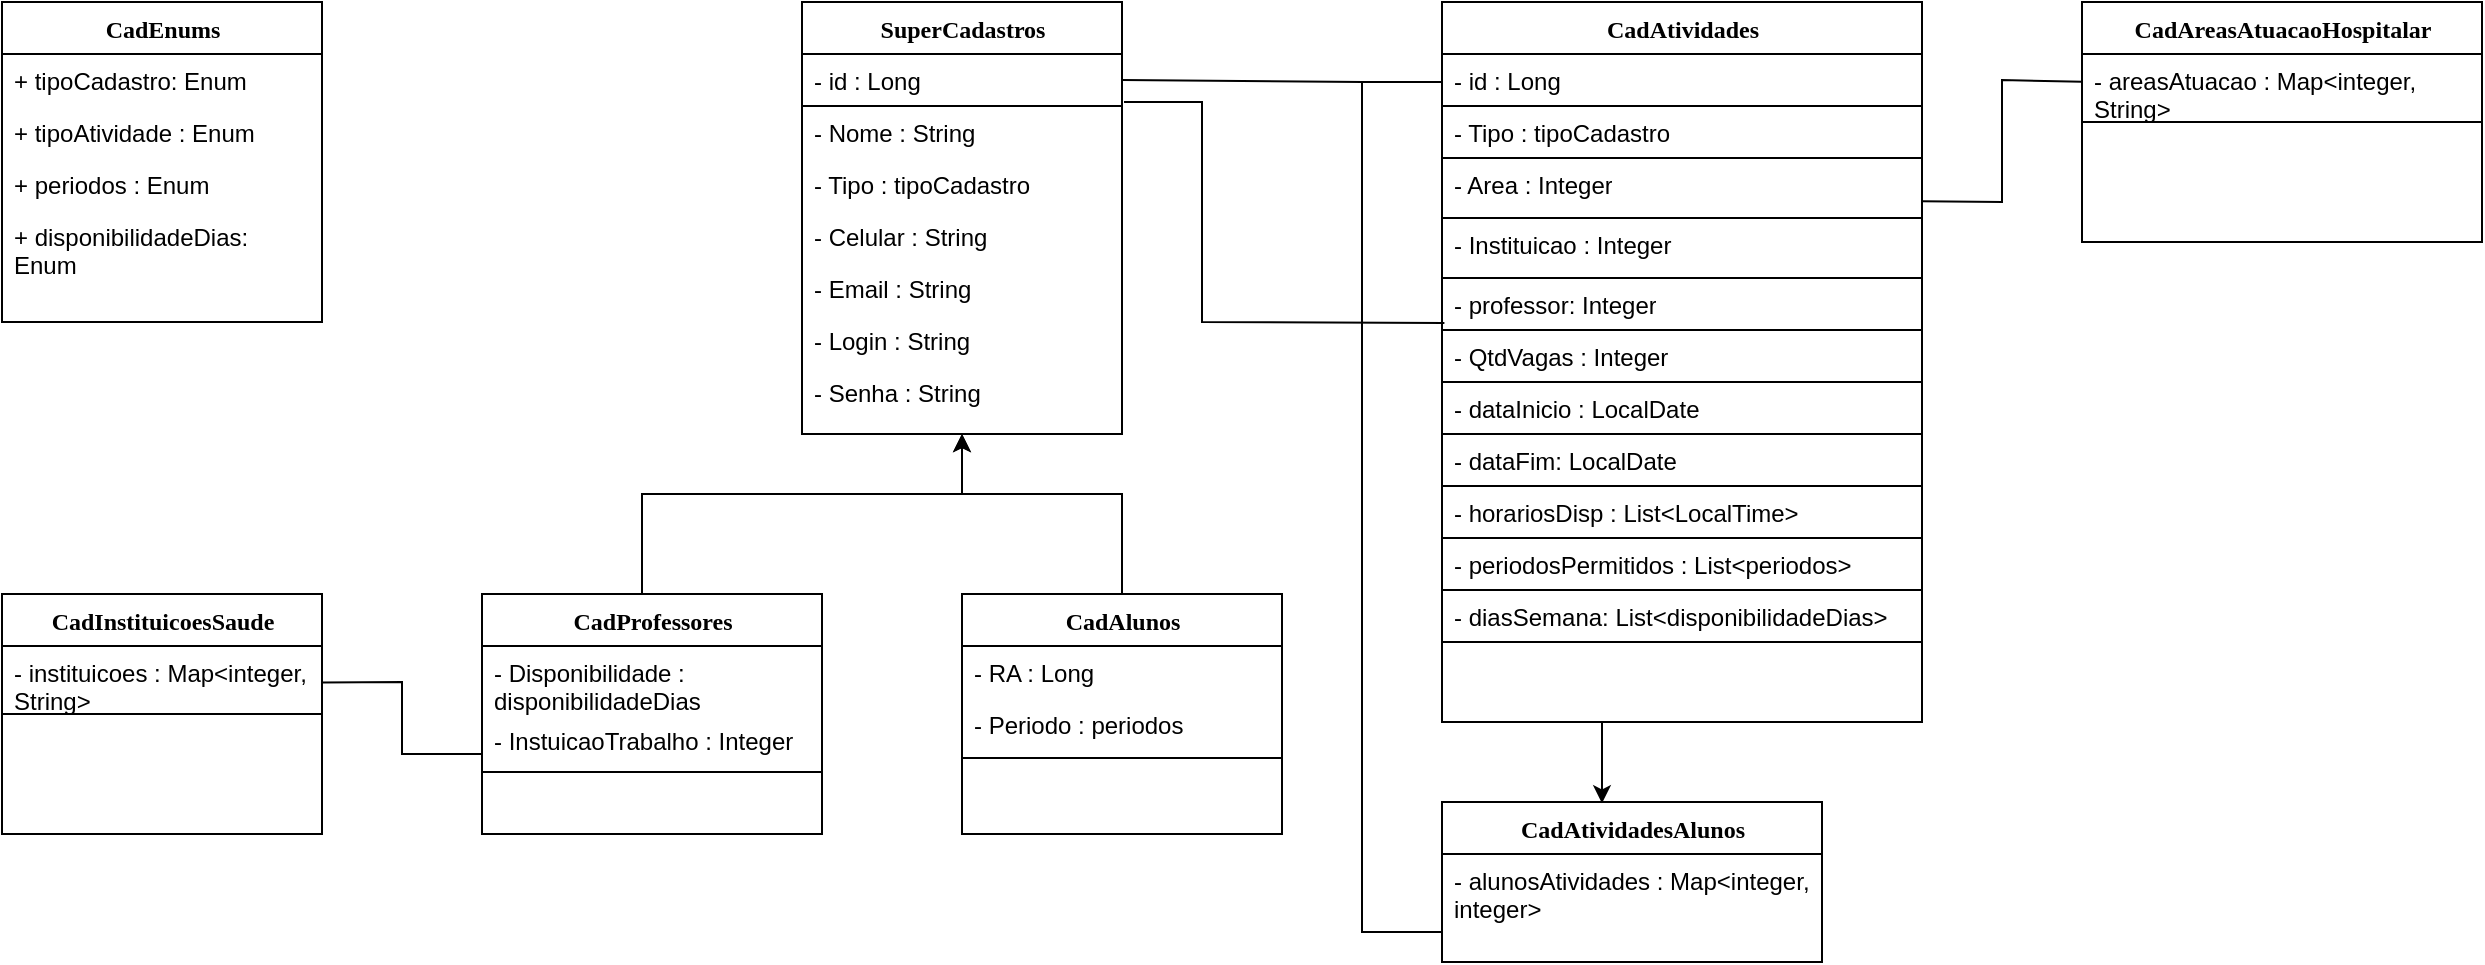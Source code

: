 <mxfile version="26.0.16">
  <diagram name="Page-1" id="6133507b-19e7-1e82-6fc7-422aa6c4b21f">
    <mxGraphModel dx="989" dy="577" grid="1" gridSize="10" guides="1" tooltips="1" connect="1" arrows="1" fold="1" page="1" pageScale="1" pageWidth="1100" pageHeight="850" background="none" math="0" shadow="0">
      <root>
        <mxCell id="0" />
        <mxCell id="1" parent="0" />
        <mxCell id="78961159f06e98e8-17" value="SuperCadastros" style="swimlane;html=1;fontStyle=1;align=center;verticalAlign=top;childLayout=stackLayout;horizontal=1;startSize=26;horizontalStack=0;resizeParent=1;resizeLast=0;collapsible=1;marginBottom=0;swimlaneFillColor=#ffffff;rounded=0;shadow=0;comic=0;labelBackgroundColor=none;strokeWidth=1;fillColor=none;fontFamily=Verdana;fontSize=12" parent="1" vertex="1">
          <mxGeometry x="760" y="40" width="160" height="216" as="geometry" />
        </mxCell>
        <mxCell id="78961159f06e98e8-23" value="- id : Long" style="text;html=1;strokeColor=default;fillColor=none;align=left;verticalAlign=top;spacingLeft=4;spacingRight=4;whiteSpace=wrap;overflow=hidden;rotatable=0;points=[[0,0.5],[1,0.5]];portConstraint=eastwest;" parent="78961159f06e98e8-17" vertex="1">
          <mxGeometry y="26" width="160" height="26" as="geometry" />
        </mxCell>
        <mxCell id="78961159f06e98e8-24" value="- Nome : String" style="text;html=1;strokeColor=none;fillColor=none;align=left;verticalAlign=top;spacingLeft=4;spacingRight=4;whiteSpace=wrap;overflow=hidden;rotatable=0;points=[[0,0.5],[1,0.5]];portConstraint=eastwest;" parent="78961159f06e98e8-17" vertex="1">
          <mxGeometry y="52" width="160" height="26" as="geometry" />
        </mxCell>
        <mxCell id="b2nR_o1RXAUHNMXIAekX-2" value="- Tipo : tipoCadastro" style="text;html=1;strokeColor=none;fillColor=none;align=left;verticalAlign=top;spacingLeft=4;spacingRight=4;whiteSpace=wrap;overflow=hidden;rotatable=0;points=[[0,0.5],[1,0.5]];portConstraint=eastwest;" vertex="1" parent="78961159f06e98e8-17">
          <mxGeometry y="78" width="160" height="26" as="geometry" />
        </mxCell>
        <mxCell id="b2nR_o1RXAUHNMXIAekX-22" value="- Celular : String" style="text;html=1;strokeColor=none;fillColor=none;align=left;verticalAlign=top;spacingLeft=4;spacingRight=4;whiteSpace=wrap;overflow=hidden;rotatable=0;points=[[0,0.5],[1,0.5]];portConstraint=eastwest;" vertex="1" parent="78961159f06e98e8-17">
          <mxGeometry y="104" width="160" height="26" as="geometry" />
        </mxCell>
        <mxCell id="b2nR_o1RXAUHNMXIAekX-23" value="- Email : String" style="text;html=1;strokeColor=none;fillColor=none;align=left;verticalAlign=top;spacingLeft=4;spacingRight=4;whiteSpace=wrap;overflow=hidden;rotatable=0;points=[[0,0.5],[1,0.5]];portConstraint=eastwest;" vertex="1" parent="78961159f06e98e8-17">
          <mxGeometry y="130" width="160" height="26" as="geometry" />
        </mxCell>
        <mxCell id="b2nR_o1RXAUHNMXIAekX-69" value="- Login : String" style="text;html=1;strokeColor=none;fillColor=none;align=left;verticalAlign=top;spacingLeft=4;spacingRight=4;whiteSpace=wrap;overflow=hidden;rotatable=0;points=[[0,0.5],[1,0.5]];portConstraint=eastwest;" vertex="1" parent="78961159f06e98e8-17">
          <mxGeometry y="156" width="160" height="26" as="geometry" />
        </mxCell>
        <mxCell id="b2nR_o1RXAUHNMXIAekX-70" value="- Senha : String" style="text;html=1;strokeColor=none;fillColor=none;align=left;verticalAlign=top;spacingLeft=4;spacingRight=4;whiteSpace=wrap;overflow=hidden;rotatable=0;points=[[0,0.5],[1,0.5]];portConstraint=eastwest;" vertex="1" parent="78961159f06e98e8-17">
          <mxGeometry y="182" width="160" height="28" as="geometry" />
        </mxCell>
        <mxCell id="b2nR_o1RXAUHNMXIAekX-3" style="edgeStyle=orthogonalEdgeStyle;rounded=0;orthogonalLoop=1;jettySize=auto;html=1;entryX=0.5;entryY=1;entryDx=0;entryDy=0;" edge="1" parent="1" source="78961159f06e98e8-43">
          <mxGeometry relative="1" as="geometry">
            <mxPoint x="840" y="256" as="targetPoint" />
            <Array as="points">
              <mxPoint x="680" y="286" />
              <mxPoint x="840" y="286" />
            </Array>
          </mxGeometry>
        </mxCell>
        <mxCell id="78961159f06e98e8-43" value="CadProfessores" style="swimlane;html=1;fontStyle=1;align=center;verticalAlign=top;childLayout=stackLayout;horizontal=1;startSize=26;horizontalStack=0;resizeParent=1;resizeLast=0;collapsible=1;marginBottom=0;swimlaneFillColor=#ffffff;rounded=0;shadow=0;comic=0;labelBackgroundColor=none;strokeWidth=1;fillColor=none;fontFamily=Verdana;fontSize=12" parent="1" vertex="1">
          <mxGeometry x="600" y="336" width="170" height="120" as="geometry" />
        </mxCell>
        <mxCell id="78961159f06e98e8-44" value="- Disponibilidade : disponibilidadeDias" style="text;html=1;strokeColor=none;fillColor=none;align=left;verticalAlign=top;spacingLeft=4;spacingRight=4;whiteSpace=wrap;overflow=hidden;rotatable=0;points=[[0,0.5],[1,0.5]];portConstraint=eastwest;" parent="78961159f06e98e8-43" vertex="1">
          <mxGeometry y="26" width="170" height="34" as="geometry" />
        </mxCell>
        <mxCell id="b2nR_o1RXAUHNMXIAekX-20" value="- InstuicaoTrabalho : Integer" style="text;html=1;strokeColor=none;fillColor=none;align=left;verticalAlign=top;spacingLeft=4;spacingRight=4;whiteSpace=wrap;overflow=hidden;rotatable=0;points=[[0,0.5],[1,0.5]];portConstraint=eastwest;" vertex="1" parent="78961159f06e98e8-43">
          <mxGeometry y="60" width="170" height="28" as="geometry" />
        </mxCell>
        <mxCell id="78961159f06e98e8-51" value="" style="line;html=1;strokeWidth=1;fillColor=none;align=left;verticalAlign=middle;spacingTop=-1;spacingLeft=3;spacingRight=3;rotatable=0;labelPosition=right;points=[];portConstraint=eastwest;" parent="78961159f06e98e8-43" vertex="1">
          <mxGeometry y="88" width="170" height="2" as="geometry" />
        </mxCell>
        <mxCell id="b2nR_o1RXAUHNMXIAekX-19" style="edgeStyle=orthogonalEdgeStyle;rounded=0;orthogonalLoop=1;jettySize=auto;html=1;entryX=0.5;entryY=1;entryDx=0;entryDy=0;" edge="1" parent="1" source="b2nR_o1RXAUHNMXIAekX-4">
          <mxGeometry relative="1" as="geometry">
            <mxPoint x="840" y="256" as="targetPoint" />
            <Array as="points">
              <mxPoint x="920" y="286" />
              <mxPoint x="840" y="286" />
            </Array>
          </mxGeometry>
        </mxCell>
        <mxCell id="b2nR_o1RXAUHNMXIAekX-4" value="CadAlunos" style="swimlane;html=1;fontStyle=1;align=center;verticalAlign=top;childLayout=stackLayout;horizontal=1;startSize=26;horizontalStack=0;resizeParent=1;resizeLast=0;collapsible=1;marginBottom=0;swimlaneFillColor=#ffffff;rounded=0;shadow=0;comic=0;labelBackgroundColor=none;strokeWidth=1;fillColor=none;fontFamily=Verdana;fontSize=12" vertex="1" parent="1">
          <mxGeometry x="840" y="336" width="160" height="120" as="geometry" />
        </mxCell>
        <mxCell id="b2nR_o1RXAUHNMXIAekX-5" value="- RA : Long" style="text;html=1;strokeColor=none;fillColor=none;align=left;verticalAlign=top;spacingLeft=4;spacingRight=4;whiteSpace=wrap;overflow=hidden;rotatable=0;points=[[0,0.5],[1,0.5]];portConstraint=eastwest;" vertex="1" parent="b2nR_o1RXAUHNMXIAekX-4">
          <mxGeometry y="26" width="160" height="26" as="geometry" />
        </mxCell>
        <mxCell id="b2nR_o1RXAUHNMXIAekX-21" value="- Periodo : periodos" style="text;html=1;strokeColor=none;fillColor=none;align=left;verticalAlign=top;spacingLeft=4;spacingRight=4;whiteSpace=wrap;overflow=hidden;rotatable=0;points=[[0,0.5],[1,0.5]];portConstraint=eastwest;" vertex="1" parent="b2nR_o1RXAUHNMXIAekX-4">
          <mxGeometry y="52" width="160" height="26" as="geometry" />
        </mxCell>
        <mxCell id="b2nR_o1RXAUHNMXIAekX-8" value="" style="line;html=1;strokeWidth=1;fillColor=none;align=left;verticalAlign=middle;spacingTop=-1;spacingLeft=3;spacingRight=3;rotatable=0;labelPosition=right;points=[];portConstraint=eastwest;" vertex="1" parent="b2nR_o1RXAUHNMXIAekX-4">
          <mxGeometry y="78" width="160" height="8" as="geometry" />
        </mxCell>
        <mxCell id="b2nR_o1RXAUHNMXIAekX-24" value="CadInstituicoesSaude" style="swimlane;html=1;fontStyle=1;align=center;verticalAlign=top;childLayout=stackLayout;horizontal=1;startSize=26;horizontalStack=0;resizeParent=1;resizeLast=0;collapsible=1;marginBottom=0;swimlaneFillColor=#ffffff;rounded=0;shadow=0;comic=0;labelBackgroundColor=none;strokeWidth=1;fillColor=none;fontFamily=Verdana;fontSize=12" vertex="1" parent="1">
          <mxGeometry x="360" y="336" width="160" height="120" as="geometry" />
        </mxCell>
        <mxCell id="b2nR_o1RXAUHNMXIAekX-25" value="- instituicoes : Map&amp;lt;integer, String&amp;gt;" style="text;html=1;strokeColor=default;fillColor=none;align=left;verticalAlign=top;spacingLeft=4;spacingRight=4;whiteSpace=wrap;overflow=hidden;rotatable=0;points=[[0,0.5],[1,0.5]];portConstraint=eastwest;" vertex="1" parent="b2nR_o1RXAUHNMXIAekX-24">
          <mxGeometry y="26" width="160" height="34" as="geometry" />
        </mxCell>
        <mxCell id="b2nR_o1RXAUHNMXIAekX-28" value="" style="endArrow=none;html=1;rounded=0;entryX=1;entryY=0.538;entryDx=0;entryDy=0;entryPerimeter=0;" edge="1" parent="1" target="b2nR_o1RXAUHNMXIAekX-25">
          <mxGeometry width="50" height="50" relative="1" as="geometry">
            <mxPoint x="600" y="416" as="sourcePoint" />
            <mxPoint x="720" y="316" as="targetPoint" />
            <Array as="points">
              <mxPoint x="560" y="416" />
              <mxPoint x="560" y="380" />
            </Array>
          </mxGeometry>
        </mxCell>
        <mxCell id="b2nR_o1RXAUHNMXIAekX-68" value="" style="edgeStyle=orthogonalEdgeStyle;rounded=0;orthogonalLoop=1;jettySize=auto;html=1;entryX=0.421;entryY=0.008;entryDx=0;entryDy=0;entryPerimeter=0;" edge="1" parent="1" target="b2nR_o1RXAUHNMXIAekX-60">
          <mxGeometry relative="1" as="geometry">
            <mxPoint x="1160" y="400" as="sourcePoint" />
            <Array as="points">
              <mxPoint x="1160" y="421" />
              <mxPoint x="1160" y="421" />
            </Array>
          </mxGeometry>
        </mxCell>
        <mxCell id="b2nR_o1RXAUHNMXIAekX-30" value="CadAtividades" style="swimlane;html=1;fontStyle=1;align=center;verticalAlign=top;childLayout=stackLayout;horizontal=1;startSize=26;horizontalStack=0;resizeParent=1;resizeLast=0;collapsible=1;marginBottom=0;swimlaneFillColor=#ffffff;rounded=0;shadow=0;comic=0;labelBackgroundColor=none;strokeWidth=1;fillColor=none;fontFamily=Verdana;fontSize=12" vertex="1" parent="1">
          <mxGeometry x="1080" y="40" width="240" height="360" as="geometry" />
        </mxCell>
        <mxCell id="b2nR_o1RXAUHNMXIAekX-31" value="- id : Long" style="text;html=1;strokeColor=default;fillColor=none;align=left;verticalAlign=top;spacingLeft=4;spacingRight=4;whiteSpace=wrap;overflow=hidden;rotatable=0;points=[[0,0.5],[1,0.5]];portConstraint=eastwest;perimeterSpacing=1;" vertex="1" parent="b2nR_o1RXAUHNMXIAekX-30">
          <mxGeometry y="26" width="240" height="26" as="geometry" />
        </mxCell>
        <mxCell id="b2nR_o1RXAUHNMXIAekX-33" value="- Tipo : tipoCadastro" style="text;html=1;strokeColor=default;fillColor=none;align=left;verticalAlign=top;spacingLeft=4;spacingRight=4;whiteSpace=wrap;overflow=hidden;rotatable=0;points=[[0,0.5],[1,0.5]];portConstraint=eastwest;" vertex="1" parent="b2nR_o1RXAUHNMXIAekX-30">
          <mxGeometry y="52" width="240" height="26" as="geometry" />
        </mxCell>
        <mxCell id="b2nR_o1RXAUHNMXIAekX-41" value="- Area : Integer" style="text;html=1;strokeColor=default;fillColor=none;align=left;verticalAlign=top;spacingLeft=4;spacingRight=4;whiteSpace=wrap;overflow=hidden;rotatable=0;points=[[0,0.5],[1,0.5]];portConstraint=eastwest;" vertex="1" parent="b2nR_o1RXAUHNMXIAekX-30">
          <mxGeometry y="78" width="240" height="30" as="geometry" />
        </mxCell>
        <mxCell id="b2nR_o1RXAUHNMXIAekX-35" value="- Instituicao : Integer" style="text;html=1;strokeColor=default;fillColor=none;align=left;verticalAlign=top;spacingLeft=4;spacingRight=4;whiteSpace=wrap;overflow=hidden;rotatable=0;points=[[0,0.5],[1,0.5]];portConstraint=eastwest;" vertex="1" parent="b2nR_o1RXAUHNMXIAekX-30">
          <mxGeometry y="108" width="240" height="30" as="geometry" />
        </mxCell>
        <mxCell id="b2nR_o1RXAUHNMXIAekX-34" value="- professor: Integer" style="text;html=1;strokeColor=default;fillColor=none;align=left;verticalAlign=top;spacingLeft=4;spacingRight=4;whiteSpace=wrap;overflow=hidden;rotatable=0;points=[[0,0.5],[1,0.5]];portConstraint=eastwest;" vertex="1" parent="b2nR_o1RXAUHNMXIAekX-30">
          <mxGeometry y="138" width="240" height="26" as="geometry" />
        </mxCell>
        <mxCell id="b2nR_o1RXAUHNMXIAekX-42" value="- QtdVagas : Integer&amp;nbsp;" style="text;html=1;strokeColor=default;fillColor=none;align=left;verticalAlign=top;spacingLeft=4;spacingRight=4;whiteSpace=wrap;overflow=hidden;rotatable=0;points=[[0,0.5],[1,0.5]];portConstraint=eastwest;" vertex="1" parent="b2nR_o1RXAUHNMXIAekX-30">
          <mxGeometry y="164" width="240" height="26" as="geometry" />
        </mxCell>
        <mxCell id="b2nR_o1RXAUHNMXIAekX-43" value="- dataInicio : LocalDate" style="text;html=1;strokeColor=default;fillColor=none;align=left;verticalAlign=top;spacingLeft=4;spacingRight=4;whiteSpace=wrap;overflow=hidden;rotatable=0;points=[[0,0.5],[1,0.5]];portConstraint=eastwest;" vertex="1" parent="b2nR_o1RXAUHNMXIAekX-30">
          <mxGeometry y="190" width="240" height="26" as="geometry" />
        </mxCell>
        <mxCell id="b2nR_o1RXAUHNMXIAekX-44" value="- dataFim: LocalDate" style="text;html=1;strokeColor=default;fillColor=none;align=left;verticalAlign=top;spacingLeft=4;spacingRight=4;whiteSpace=wrap;overflow=hidden;rotatable=0;points=[[0,0.5],[1,0.5]];portConstraint=eastwest;" vertex="1" parent="b2nR_o1RXAUHNMXIAekX-30">
          <mxGeometry y="216" width="240" height="26" as="geometry" />
        </mxCell>
        <mxCell id="b2nR_o1RXAUHNMXIAekX-45" value="- horariosDisp : List&amp;lt;LocalTime&amp;gt;" style="text;html=1;strokeColor=default;fillColor=none;align=left;verticalAlign=top;spacingLeft=4;spacingRight=4;whiteSpace=wrap;overflow=hidden;rotatable=0;points=[[0,0.5],[1,0.5]];portConstraint=eastwest;" vertex="1" parent="b2nR_o1RXAUHNMXIAekX-30">
          <mxGeometry y="242" width="240" height="26" as="geometry" />
        </mxCell>
        <mxCell id="b2nR_o1RXAUHNMXIAekX-52" value="- periodosPermitidos : List&amp;lt;periodos&amp;gt;" style="text;html=1;strokeColor=default;fillColor=none;align=left;verticalAlign=top;spacingLeft=4;spacingRight=4;whiteSpace=wrap;overflow=hidden;rotatable=0;points=[[0,0.5],[1,0.5]];portConstraint=eastwest;" vertex="1" parent="b2nR_o1RXAUHNMXIAekX-30">
          <mxGeometry y="268" width="240" height="26" as="geometry" />
        </mxCell>
        <mxCell id="b2nR_o1RXAUHNMXIAekX-53" value="- diasSemana: List&amp;lt;disponibilidadeDias&amp;gt;" style="text;html=1;strokeColor=default;fillColor=none;align=left;verticalAlign=top;spacingLeft=4;spacingRight=4;whiteSpace=wrap;overflow=hidden;rotatable=0;points=[[0,0.5],[1,0.5]];portConstraint=eastwest;" vertex="1" parent="b2nR_o1RXAUHNMXIAekX-30">
          <mxGeometry y="294" width="240" height="26" as="geometry" />
        </mxCell>
        <mxCell id="b2nR_o1RXAUHNMXIAekX-37" value="CadAreasAtuacaoHospitalar" style="swimlane;html=1;fontStyle=1;align=center;verticalAlign=top;childLayout=stackLayout;horizontal=1;startSize=26;horizontalStack=0;resizeParent=1;resizeLast=0;collapsible=1;marginBottom=0;swimlaneFillColor=#ffffff;rounded=0;shadow=0;comic=0;labelBackgroundColor=none;strokeWidth=1;fillColor=none;fontFamily=Verdana;fontSize=12" vertex="1" parent="1">
          <mxGeometry x="1400" y="40" width="200" height="120" as="geometry" />
        </mxCell>
        <mxCell id="b2nR_o1RXAUHNMXIAekX-38" value="- areasAtuacao : Map&amp;lt;integer, String&amp;gt;" style="text;html=1;strokeColor=default;fillColor=none;align=left;verticalAlign=top;spacingLeft=4;spacingRight=4;whiteSpace=wrap;overflow=hidden;rotatable=0;points=[[0,0.5],[1,0.5]];portConstraint=eastwest;" vertex="1" parent="b2nR_o1RXAUHNMXIAekX-37">
          <mxGeometry y="26" width="200" height="34" as="geometry" />
        </mxCell>
        <mxCell id="b2nR_o1RXAUHNMXIAekX-47" value="CadEnums" style="swimlane;html=1;fontStyle=1;align=center;verticalAlign=top;childLayout=stackLayout;horizontal=1;startSize=26;horizontalStack=0;resizeParent=1;resizeLast=0;collapsible=1;marginBottom=0;swimlaneFillColor=#ffffff;rounded=0;shadow=0;comic=0;labelBackgroundColor=none;strokeWidth=1;fillColor=none;fontFamily=Verdana;fontSize=12" vertex="1" parent="1">
          <mxGeometry x="360" y="40" width="160" height="160" as="geometry" />
        </mxCell>
        <mxCell id="b2nR_o1RXAUHNMXIAekX-48" value="+ tipoCadastro: Enum" style="text;html=1;strokeColor=none;fillColor=none;align=left;verticalAlign=top;spacingLeft=4;spacingRight=4;whiteSpace=wrap;overflow=hidden;rotatable=0;points=[[0,0.5],[1,0.5]];portConstraint=eastwest;" vertex="1" parent="b2nR_o1RXAUHNMXIAekX-47">
          <mxGeometry y="26" width="160" height="26" as="geometry" />
        </mxCell>
        <mxCell id="b2nR_o1RXAUHNMXIAekX-57" value="+ tipoAtividade : Enum" style="text;html=1;strokeColor=none;fillColor=none;align=left;verticalAlign=top;spacingLeft=4;spacingRight=4;whiteSpace=wrap;overflow=hidden;rotatable=0;points=[[0,0.5],[1,0.5]];portConstraint=eastwest;" vertex="1" parent="b2nR_o1RXAUHNMXIAekX-47">
          <mxGeometry y="52" width="160" height="26" as="geometry" />
        </mxCell>
        <mxCell id="b2nR_o1RXAUHNMXIAekX-49" value="+ periodos : Enum" style="text;html=1;strokeColor=none;fillColor=none;align=left;verticalAlign=top;spacingLeft=4;spacingRight=4;whiteSpace=wrap;overflow=hidden;rotatable=0;points=[[0,0.5],[1,0.5]];portConstraint=eastwest;" vertex="1" parent="b2nR_o1RXAUHNMXIAekX-47">
          <mxGeometry y="78" width="160" height="26" as="geometry" />
        </mxCell>
        <mxCell id="b2nR_o1RXAUHNMXIAekX-51" value="+ disponibilidadeDias: Enum" style="text;html=1;strokeColor=none;fillColor=none;align=left;verticalAlign=top;spacingLeft=4;spacingRight=4;whiteSpace=wrap;overflow=hidden;rotatable=0;points=[[0,0.5],[1,0.5]];portConstraint=eastwest;" vertex="1" parent="b2nR_o1RXAUHNMXIAekX-47">
          <mxGeometry y="104" width="160" height="56" as="geometry" />
        </mxCell>
        <mxCell id="b2nR_o1RXAUHNMXIAekX-59" value="" style="endArrow=none;html=1;rounded=0;entryX=0.001;entryY=0.409;entryDx=0;entryDy=0;exitX=0.999;exitY=0.722;exitDx=0;exitDy=0;exitPerimeter=0;entryPerimeter=0;" edge="1" parent="1" source="b2nR_o1RXAUHNMXIAekX-41" target="b2nR_o1RXAUHNMXIAekX-38">
          <mxGeometry width="50" height="50" relative="1" as="geometry">
            <mxPoint x="960" y="240" as="sourcePoint" />
            <mxPoint x="1010" y="190" as="targetPoint" />
            <Array as="points">
              <mxPoint x="1360" y="140" />
              <mxPoint x="1360" y="79" />
            </Array>
          </mxGeometry>
        </mxCell>
        <mxCell id="b2nR_o1RXAUHNMXIAekX-60" value="CadAtividadesAlunos" style="swimlane;html=1;fontStyle=1;align=center;verticalAlign=top;childLayout=stackLayout;horizontal=1;startSize=26;horizontalStack=0;resizeParent=1;resizeLast=0;collapsible=1;marginBottom=0;swimlaneFillColor=#ffffff;rounded=0;shadow=0;comic=0;labelBackgroundColor=none;strokeWidth=1;fillColor=none;fontFamily=Verdana;fontSize=12" vertex="1" parent="1">
          <mxGeometry x="1080" y="440" width="190" height="80" as="geometry" />
        </mxCell>
        <mxCell id="b2nR_o1RXAUHNMXIAekX-61" value="- alunosAtividades : Map&amp;lt;integer, integer&amp;gt;&amp;nbsp;" style="text;html=1;strokeColor=none;fillColor=none;align=left;verticalAlign=top;spacingLeft=4;spacingRight=4;whiteSpace=wrap;overflow=hidden;rotatable=0;points=[[0,0.5],[1,0.5]];portConstraint=eastwest;" vertex="1" parent="b2nR_o1RXAUHNMXIAekX-60">
          <mxGeometry y="26" width="190" height="34" as="geometry" />
        </mxCell>
        <mxCell id="b2nR_o1RXAUHNMXIAekX-67" value="" style="endArrow=none;html=1;rounded=0;exitX=0;exitY=0.5;exitDx=0;exitDy=0;entryX=1;entryY=0.5;entryDx=0;entryDy=0;" edge="1" parent="1" target="78961159f06e98e8-23">
          <mxGeometry width="50" height="50" relative="1" as="geometry">
            <mxPoint x="1080" y="505" as="sourcePoint" />
            <mxPoint x="1040" y="190" as="targetPoint" />
            <Array as="points">
              <mxPoint x="1040" y="505" />
              <mxPoint x="1040" y="80" />
            </Array>
          </mxGeometry>
        </mxCell>
        <mxCell id="b2nR_o1RXAUHNMXIAekX-71" value="" style="endArrow=none;html=1;rounded=0;entryX=0.005;entryY=0.864;entryDx=0;entryDy=0;entryPerimeter=0;" edge="1" parent="1" target="b2nR_o1RXAUHNMXIAekX-34">
          <mxGeometry width="50" height="50" relative="1" as="geometry">
            <mxPoint x="921" y="90" as="sourcePoint" />
            <mxPoint x="1077" y="200" as="targetPoint" />
            <Array as="points">
              <mxPoint x="960" y="90" />
              <mxPoint x="960" y="200" />
            </Array>
          </mxGeometry>
        </mxCell>
        <mxCell id="b2nR_o1RXAUHNMXIAekX-72" value="" style="endArrow=none;html=1;rounded=0;entryX=0.004;entryY=0.536;entryDx=0;entryDy=0;entryPerimeter=0;" edge="1" parent="1" target="b2nR_o1RXAUHNMXIAekX-31">
          <mxGeometry width="50" height="50" relative="1" as="geometry">
            <mxPoint x="1040" y="80" as="sourcePoint" />
            <mxPoint x="1070" y="220" as="targetPoint" />
          </mxGeometry>
        </mxCell>
      </root>
    </mxGraphModel>
  </diagram>
</mxfile>
